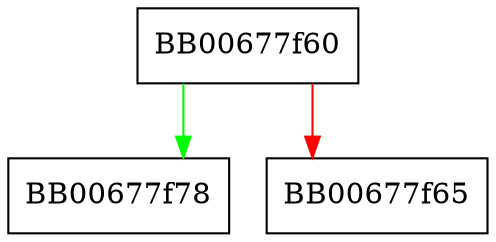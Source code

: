 digraph i2d_re_X509_REQ_tbs {
  node [shape="box"];
  graph [splines=ortho];
  BB00677f60 -> BB00677f78 [color="green"];
  BB00677f60 -> BB00677f65 [color="red"];
}